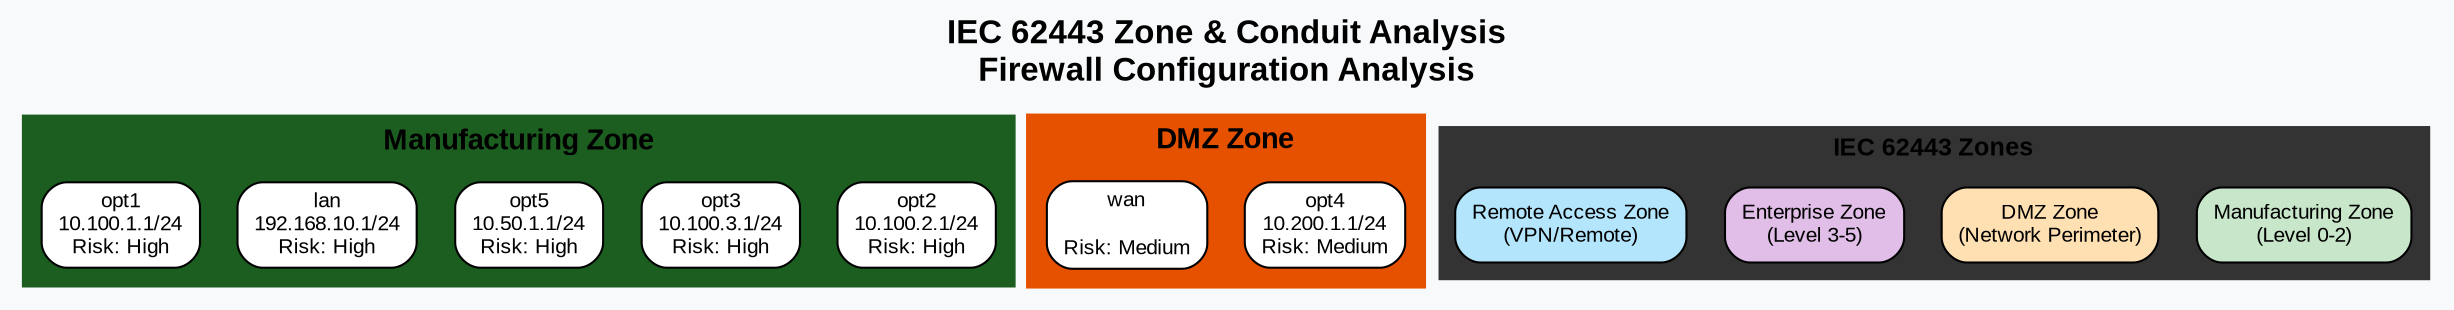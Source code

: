 digraph IEC62443Zones {
  rankdir=TB;
  node [fontname="Arial", fontsize=10];
  edge [fontname="Arial", fontsize=9, penwidth=2];
  bgcolor="#f8f9fa";

  label="IEC 62443 Zone & Conduit Analysis\nFirewall Configuration Analysis";
  labelloc=t;
  fontsize=16;
  fontname="Arial Bold";

  subgraph cluster_Manufacturing_Zone {
    label="Manufacturing Zone";
    style="filled,bold";
    bgcolor="#c8e6c9";
    color="#1b5e20";
    penwidth=3;
    fontsize=14;
    fontname="Arial Bold";

    "opt2" [label="opt2\n10.100.2.1/24\nRisk: High", shape="box", style="rounded,filled", fillcolor="white"];
    "opt3" [label="opt3\n10.100.3.1/24\nRisk: High", shape="box", style="rounded,filled", fillcolor="white"];
    "opt5" [label="opt5\n10.50.1.1/24\nRisk: High", shape="box", style="rounded,filled", fillcolor="white"];
    "lan" [label="lan\n192.168.10.1/24\nRisk: High", shape="box", style="rounded,filled", fillcolor="white"];
    "opt1" [label="opt1\n10.100.1.1/24\nRisk: High", shape="box", style="rounded,filled", fillcolor="white"];
  }

  subgraph cluster_DMZ_Zone {
    label="DMZ Zone";
    style="filled,bold";
    bgcolor="#ffe0b2";
    color="#e65100";
    penwidth=3;
    fontsize=14;
    fontname="Arial Bold";

    "opt4" [label="opt4\n10.200.1.1/24\nRisk: Medium", shape="box", style="rounded,filled", fillcolor="white"];
    "wan" [label="wan\n\nRisk: Medium", shape="box", style="rounded,filled", fillcolor="white"];
  }

  // Conduits (Zone Connections)

  // IEC 62443 Legend
  subgraph cluster_iec_legend {
    label="IEC 62443 Zones";
    style=filled;
    bgcolor="#ffffff";
    color="#333333";
    fontsize=12;
    fontname="Arial Bold";

    mfg_zone [label="Manufacturing Zone\n(Level 0-2)", fillcolor="#c8e6c9", style="filled,rounded", shape="box"];
    dmz_zone [label="DMZ Zone\n(Network Perimeter)", fillcolor="#ffe0b2", style="filled,rounded", shape="box"];
    ent_zone [label="Enterprise Zone\n(Level 3-5)", fillcolor="#e1bee7", style="filled,rounded", shape="box"];
    remote_zone [label="Remote Access Zone\n(VPN/Remote)", fillcolor="#b3e5fc", style="filled,rounded", shape="box"];
  }
}
